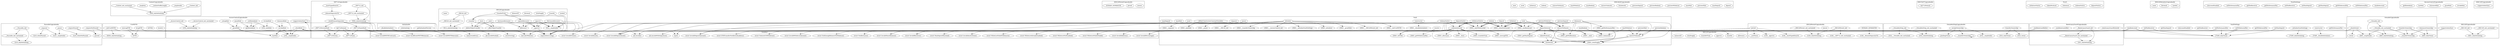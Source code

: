 strict digraph {
subgraph cluster_5002_ContextUpgradeable {
label = "ContextUpgradeable"
"5002___Context_init" [label="__Context_init"]
"5002__msgSender" [label="_msgSender"]
"5002__contextSuffixLength" [label="_contextSuffixLength"]
"5002__msgData" [label="_msgData"]
"5002___Context_init_unchained" [label="__Context_init_unchained"]
"5002___Context_init" -> "5002_onlyInitializing"
"5002___Context_init_unchained" -> "5002_onlyInitializing"
}subgraph cluster_3088_Initializable {
label = "Initializable"
"3088__getInitializedVersion" [label="_getInitializedVersion"]
"3088__isInitializing" [label="_isInitializing"]
"3088__disableInitializers" [label="_disableInitializers"]
}subgraph cluster_3216_PausableUpgradeable {
label = "PausableUpgradeable"
"3216___Pausable_init_unchained" [label="__Pausable_init_unchained"]
"3216_paused" [label="paused"]
"3216__requireNotPaused" [label="_requireNotPaused"]
"3216__requirePaused" [label="_requirePaused"]
"3216__pause" [label="_pause"]
"3216__unpause" [label="_unpause"]
"3216___Pausable_init" [label="__Pausable_init"]
"3216___Pausable_init" -> "3216___Pausable_init_unchained"
"3216__pause" -> "3216__msgSender"
"3216__unpause" -> "3216__msgSender"
"3216___Pausable_init" -> "3216_onlyInitializing"
"3216__unpause" -> "3216_whenPaused"
"3216__requireNotPaused" -> "3216_paused"
"3216__requirePaused" -> "3216_paused"
"3216__pause" -> "3216_whenNotPaused"
"3216___Pausable_init_unchained" -> "3216_onlyInitializing"
}subgraph cluster_4245_IERC20PermitUpgradeable {
label = "IERC20PermitUpgradeable"
"4245_nonces" [label="nonces"]
"4245_permit" [label="permit"]
"4245_DOMAIN_SEPARATOR" [label="DOMAIN_SEPARATOR"]
}subgraph cluster_3992_IERC20Upgradeable {
label = "IERC20Upgradeable"
"3992_allowance" [label="allowance"]
"3992_transfer" [label="transfer"]
"3992_approve" [label="approve"]
"3992_transferFrom" [label="transferFrom"]
"3992_totalSupply" [label="totalSupply"]
"3992_balanceOf" [label="balanceOf"]
}subgraph cluster_2352_AccessControlUpgradeable {
label = "AccessControlUpgradeable"
"2352__setRoleAdmin" [label="_setRoleAdmin"]
"2352__setupRole" [label="_setupRole"]
"2352__grantRole" [label="_grantRole"]
"2352_revokeRole" [label="revokeRole"]
"2352__checkRole" [label="_checkRole"]
"2352_supportsInterface" [label="supportsInterface"]
"2352_getRoleAdmin" [label="getRoleAdmin"]
"2352__revokeRole" [label="_revokeRole"]
"2352___AccessControl_init_unchained" [label="__AccessControl_init_unchained"]
"2352_grantRole" [label="grantRole"]
"2352_hasRole" [label="hasRole"]
"2352___AccessControl_init" [label="__AccessControl_init"]
"2352_renounceRole" [label="renounceRole"]
"2352___AccessControl_init" -> "2352_onlyInitializing"
"2352__setRoleAdmin" -> "2352_getRoleAdmin"
"2352_renounceRole" -> "2352__msgSender"
"2352__grantRole" -> "2352__msgSender"
"2352_supportsInterface" -> "2352_supportsInterface"
"2352__checkRole" -> "2352_hasRole"
"2352___AccessControl_init_unchained" -> "2352_onlyInitializing"
"2352_revokeRole" -> "2352__revokeRole"
"2352__revokeRole" -> "2352_hasRole"
"2352_grantRole" -> "2352_onlyRole"
"2352_renounceRole" -> "2352__revokeRole"
"2352__setupRole" -> "2352__grantRole"
"2352_revokeRole" -> "2352_onlyRole"
"2352_revokeRole" -> "2352_getRoleAdmin"
"2352_grantRole" -> "2352__grantRole"
"2352_grantRole" -> "2352_getRoleAdmin"
"2352__revokeRole" -> "2352__msgSender"
"2352__checkRole" -> "2352__checkRole"
"2352__checkRole" -> "2352__msgSender"
"2352__grantRole" -> "2352_hasRole"
}subgraph cluster_30004_UseWETH {
label = "UseWETH"
"30004_receive" [label="receive"]
"30004_wETH" [label="wETH"]
"30004_wETHA" [label="wETHA"]
"30004_wrapETH" [label="wrapETH"]
"30004_unwrapETH" [label="unwrapETH"]
"30004__initUseWETH" [label="_initUseWETH"]
"30004_unwrapETH" -> "30004_wETH"
"30004_wrapETH" -> "30004_wETH"
"30004__initUseWETH" -> "30004_onlyInitializing"
}subgraph cluster_5956_EIP712Upgradeable {
label = "EIP712Upgradeable"
"5956__EIP712VersionHash" [label="_EIP712VersionHash"]
"5956___EIP712_init_unchained" [label="__EIP712_init_unchained"]
"5956__EIP712NameHash" [label="_EIP712NameHash"]
"5956___EIP712_init" [label="__EIP712_init"]
"5956__hashTypedDataV4" [label="_hashTypedDataV4"]
"5956__domainSeparatorV4" [label="_domainSeparatorV4"]
"5956__EIP712Name" [label="_EIP712Name"]
"5956__buildDomainSeparator" [label="_buildDomainSeparator"]
"5956__EIP712Version" [label="_EIP712Version"]
"5956_eip712Domain" [label="eip712Domain"]
"5956__EIP712NameHash" -> "5956__EIP712Name"
"5956__buildDomainSeparator" -> "5956__EIP712NameHash"
"5956___EIP712_init" -> "5956_onlyInitializing"
"5956_eip712Domain" -> "5956__EIP712Name"
"5956___EIP712_init_unchained" -> "5956_onlyInitializing"
"5956___EIP712_init" -> "5956___EIP712_init_unchained"
"5956__domainSeparatorV4" -> "5956__buildDomainSeparator"
"5956__hashTypedDataV4" -> "5956__domainSeparatorV4"
"5956__buildDomainSeparator" -> "5956__EIP712VersionHash"
"5956__EIP712VersionHash" -> "5956__EIP712Version"
"5956_eip712Domain" -> "5956__EIP712Version"
}subgraph cluster_25801_Vault {
label = "Vault"
"25801_mint" [label="mint"]
"25801_withdrawNative" [label="withdrawNative"]
"25801_previewMint" [label="previewMint"]
"25801_maxWithdraw" [label="maxWithdraw"]
"25801_deposit" [label="deposit"]
"25801_slitherConstructorConstantVariables" [label="slitherConstructorConstantVariables"]
"25801_redeemNative" [label="redeemNative"]
"25801_withdraw" [label="withdraw"]
"25801_previewDeposit" [label="previewDeposit"]
"25801_redeem" [label="redeem"]
"25801__redeemInternal" [label="_redeemInternal"]
"25801_receive" [label="receive"]
"25801_rebalance" [label="rebalance"]
"25801__depositInternal" [label="_depositInternal"]
"25801_previewWithdraw" [label="previewWithdraw"]
"25801_tokenPerAsset" [label="tokenPerAsset"]
"25801_constructor" [label="constructor"]
"25801_depositNative" [label="depositNative"]
"25801_initialize" [label="initialize"]
"25801_totalAssets" [label="totalAssets"]
"25801_pause" [label="pause"]
"25801_convertToShares" [label="convertToShares"]
"25801_maxRedeem" [label="maxRedeem"]
"25801_unpause" [label="unpause"]
"25801_convertToAssets" [label="convertToAssets"]
"25801_asset" [label="asset"]
"25801_maxMint" [label="maxMint"]
"25801_previewRedeem" [label="previewRedeem"]
"25801_maxDeposit" [label="maxDeposit"]
"25801_initialize" -> "25801___ERC20_init"
"25801_rebalance" -> "25801_getPerformanceFee"
"25801_deposit" -> "25801_nonReentrant"
"25801__depositInternal" -> "25801_balanceOf"
"25801_rebalance" -> "25801_getFeeReceiver"
"25801__redeemInternal" -> "25801_wETHA"
"25801__redeemInternal" -> "25801_getWithdrawalFee"
"25801__redeemInternal" -> "25801_allowance"
"25801_initialize" -> "25801__transferOwnership"
"25801_depositNative" -> "25801_whenNotPaused"
"25801_convertToAssets" -> "25801_totalAssets"
"25801_mint" -> "25801_nonReentrant"
"25801_redeem" -> "25801_nonReentrant"
"25801_convertToAssets" -> "25801_totalSupply"
"25801_withdrawNative" -> "25801__redeemInternal"
"25801_withdrawNative" -> "25801_wETHA"
"25801__redeemInternal" -> "25801__burn"
"25801_withdraw" -> "25801_nonReentrant"
"25801_initialize" -> "25801___AccessControl_init"
"25801_initialize" -> "25801__initializeVaultSettings"
"25801_depositNative" -> "25801_onlyWhiteListed"
"25801_convertToShares" -> "25801_totalSupply"
"25801_withdrawNative" -> "25801_whenNotPaused"
"25801_rebalance" -> "25801_whenNotPaused"
"25801_redeemNative" -> "25801__redeemInternal"
"25801_depositNative" -> "25801_wETHA"
"25801_maxWithdraw" -> "25801_balanceOf"
"25801__redeemInternal" -> "25801_totalAssets"
"25801_constructor" -> "25801__disableInitializers"
"25801__depositInternal" -> "25801_totalSupply"
"25801_receive" -> "25801_wETHA"
"25801_unpause" -> "25801__unpause"
"25801__redeemInternal" -> "25801_balanceOf"
"25801_mint" -> "25801__depositInternal"
"25801__redeemInternal" -> "25801_transferFrom"
"25801_redeem" -> "25801_whenNotPaused"
"25801_redeem" -> "25801__redeemInternal"
"25801_withdrawNative" -> "25801_nonReentrant"
"25801__depositInternal" -> "25801_totalAssets"
"25801_deposit" -> "25801__depositInternal"
"25801_pause" -> "25801_onlyRole"
"25801_mint" -> "25801_whenNotPaused"
"25801_redeemNative" -> "25801_wETHA"
"25801__depositInternal" -> "25801__mint"
"25801_withdraw" -> "25801_whenNotPaused"
"25801__redeemInternal" -> "25801_getFeeReceiver"
"25801_convertToShares" -> "25801_totalAssets"
"25801_tokenPerAsset" -> "25801_totalAssets"
"25801_rebalance" -> "25801_totalSupply"
"25801_initialize" -> "25801_initializer"
"25801_redeemNative" -> "25801_whenNotPaused"
"25801_mint" -> "25801_onlyWhiteListed"
"25801_withdraw" -> "25801_onlyWhiteListed"
"25801__redeemInternal" -> "25801_totalSupply"
"25801_tokenPerAsset" -> "25801_totalSupply"
"25801__depositInternal" -> "25801_getMaxDeposit"
"25801_depositNative" -> "25801_nonReentrant"
"25801_withdraw" -> "25801__redeemInternal"
"25801__redeemInternal" -> "25801_unwrapETH"
"25801_deposit" -> "25801_onlyWhiteListed"
"25801_redeemNative" -> "25801_nonReentrant"
"25801_rebalance" -> "25801_nonReentrant"
"25801_depositNative" -> "25801__depositInternal"
"25801__depositInternal" -> "25801_tokenPerAsset"
"25801_maxRedeem" -> "25801_balanceOf"
"25801_rebalance" -> "25801__mint"
"25801_unpause" -> "25801_onlyRole"
"25801_pause" -> "25801__pause"
"25801_redeemNative" -> "25801_onlyWhiteListed"
"25801_rebalance" -> "25801_totalAssets"
"25801_initialize" -> "25801__grantRole"
"25801_withdrawNative" -> "25801_onlyWhiteListed"
"25801_initialize" -> "25801___ERC20Permit_init"
"25801_initialize" -> "25801__initUseWETH"
"25801_redeem" -> "25801_onlyWhiteListed"
"25801_deposit" -> "25801_whenNotPaused"
}subgraph cluster_3914_ERC20Upgradeable {
label = "ERC20Upgradeable"
"3914_symbol" [label="symbol"]
"3914_transfer" [label="transfer"]
"3914_totalSupply" [label="totalSupply"]
"3914_increaseAllowance" [label="increaseAllowance"]
"3914_approve" [label="approve"]
"3914_decreaseAllowance" [label="decreaseAllowance"]
"3914__mint" [label="_mint"]
"3914_decimals" [label="decimals"]
"3914_balanceOf" [label="balanceOf"]
"3914__beforeTokenTransfer" [label="_beforeTokenTransfer"]
"3914___ERC20_init" [label="__ERC20_init"]
"3914__transfer" [label="_transfer"]
"3914__spendAllowance" [label="_spendAllowance"]
"3914__afterTokenTransfer" [label="_afterTokenTransfer"]
"3914_transferFrom" [label="transferFrom"]
"3914___ERC20_init_unchained" [label="__ERC20_init_unchained"]
"3914__burn" [label="_burn"]
"3914__approve" [label="_approve"]
"3914_name" [label="name"]
"3914_allowance" [label="allowance"]
"3914_transferFrom" -> "3914__spendAllowance"
"3914_decreaseAllowance" -> "3914_allowance"
"3914__transfer" -> "3914__afterTokenTransfer"
"3914__spendAllowance" -> "3914__approve"
"3914_transfer" -> "3914__msgSender"
"3914__spendAllowance" -> "3914_allowance"
"3914_decreaseAllowance" -> "3914__approve"
"3914_transfer" -> "3914__transfer"
"3914_transferFrom" -> "3914__transfer"
"3914_approve" -> "3914__approve"
"3914_increaseAllowance" -> "3914__approve"
"3914__mint" -> "3914__beforeTokenTransfer"
"3914___ERC20_init_unchained" -> "3914_onlyInitializing"
"3914_increaseAllowance" -> "3914_allowance"
"3914_decreaseAllowance" -> "3914__msgSender"
"3914__burn" -> "3914__beforeTokenTransfer"
"3914__mint" -> "3914__afterTokenTransfer"
"3914__transfer" -> "3914__beforeTokenTransfer"
"3914__burn" -> "3914__afterTokenTransfer"
"3914___ERC20_init" -> "3914___ERC20_init_unchained"
"3914_approve" -> "3914__msgSender"
"3914___ERC20_init" -> "3914_onlyInitializing"
"3914_increaseAllowance" -> "3914__msgSender"
"3914_transferFrom" -> "3914__msgSender"
}subgraph cluster_2894_IERC4626Upgradeable {
label = "IERC4626Upgradeable"
"2894_deposit" [label="deposit"]
"2894_maxDeposit" [label="maxDeposit"]
"2894_previewMint" [label="previewMint"]
"2894_maxMint" [label="maxMint"]
"2894_previewWithdraw" [label="previewWithdraw"]
"2894_previewRedeem" [label="previewRedeem"]
"2894_previewDeposit" [label="previewDeposit"]
"2894_totalAssets" [label="totalAssets"]
"2894_convertToAssets" [label="convertToAssets"]
"2894_maxRedeem" [label="maxRedeem"]
"2894_maxWithdraw" [label="maxWithdraw"]
"2894_convertToShares" [label="convertToShares"]
"2894_redeem" [label="redeem"]
"2894_withdraw" [label="withdraw"]
"2894_asset" [label="asset"]
"2894_mint" [label="mint"]
}subgraph cluster_4184_ERC20PermitUpgradeable {
label = "ERC20PermitUpgradeable"
"4184_DOMAIN_SEPARATOR" [label="DOMAIN_SEPARATOR"]
"4184___ERC20Permit_init" [label="__ERC20Permit_init"]
"4184__useNonce" [label="_useNonce"]
"4184_nonces" [label="nonces"]
"4184___ERC20Permit_init_unchained" [label="__ERC20Permit_init_unchained"]
"4184_permit" [label="permit"]
"4184_permit" -> "4184__approve"
"4184___ERC20Permit_init" -> "4184_onlyInitializing"
"4184_permit" -> "4184__useNonce"
"4184___ERC20Permit_init" -> "4184___EIP712_init_unchained"
"4184_permit" -> "4184__hashTypedDataV4"
"4184___ERC20Permit_init_unchained" -> "4184_onlyInitializing"
"4184_DOMAIN_SEPARATOR" -> "4184__domainSeparatorV4"
}subgraph cluster_2532_Ownable2StepUpgradeable {
label = "Ownable2StepUpgradeable"
"2532_transferOwnership" [label="transferOwnership"]
"2532___Ownable2Step_init_unchained" [label="__Ownable2Step_init_unchained"]
"2532_acceptOwnership" [label="acceptOwnership"]
"2532_pendingOwner" [label="pendingOwner"]
"2532__transferOwnership" [label="_transferOwnership"]
"2532___Ownable2Step_init" [label="__Ownable2Step_init"]
"2532___Ownable2Step_init" -> "2532_onlyInitializing"
"2532___Ownable2Step_init_unchained" -> "2532_onlyInitializing"
"2532_acceptOwnership" -> "2532__transferOwnership"
"2532___Ownable2Step_init" -> "2532___Ownable_init_unchained"
"2532_transferOwnership" -> "2532_onlyOwner"
"2532_acceptOwnership" -> "2532_pendingOwner"
"2532__transferOwnership" -> "2532__transferOwnership"
"2532_transferOwnership" -> "2532_owner"
"2532_acceptOwnership" -> "2532__msgSender"
}subgraph cluster_3301_ReentrancyGuardUpgradeable {
label = "ReentrancyGuardUpgradeable"
"3301__reentrancyGuardEntered" [label="_reentrancyGuardEntered"]
"3301___ReentrancyGuard_init_unchained" [label="__ReentrancyGuard_init_unchained"]
"3301__nonReentrantBefore" [label="_nonReentrantBefore"]
"3301__nonReentrantAfter" [label="_nonReentrantAfter"]
"3301___ReentrancyGuard_init" [label="__ReentrancyGuard_init"]
"3301___ReentrancyGuard_init" -> "3301___ReentrancyGuard_init_unchained"
"3301___ReentrancyGuard_init_unchained" -> "3301_onlyInitializing"
"3301___ReentrancyGuard_init" -> "3301_onlyInitializing"
}subgraph cluster_27495_VaultSettings {
label = "VaultSettings"
"27495_getPerformanceFee" [label="getPerformanceFee"]
"27495_setFeeReceiver" [label="setFeeReceiver"]
"27495_constructor" [label="constructor"]
"27495_enableAccount" [label="enableAccount"]
"27495_getWithdrawalFee" [label="getWithdrawalFee"]
"27495_setPerformanceFee" [label="setPerformanceFee"]
"27495_setMaxDeposit" [label="setMaxDeposit"]
"27495_getFeeReceiver" [label="getFeeReceiver"]
"27495_isAccountEnabled" [label="isAccountEnabled"]
"27495_getMaxDeposit" [label="getMaxDeposit"]
"27495__initializeVaultSettings" [label="_initializeVaultSettings"]
"27495_setWithdrawalFee" [label="setWithdrawalFee"]
"27495_setWithdrawalFee" -> "27495_onlyOwner"
"27495__initializeVaultSettings" -> "27495_onlyInitializing"
"27495_setPerformanceFee" -> "27495_onlyOwner"
"27495_setFeeReceiver" -> "27495_onlyOwner"
"27495_setMaxDeposit" -> "27495_onlyOwner"
"27495_enableAccount" -> "27495_onlyOwner"
"27495_constructor" -> "27495__disableInitializers"
}subgraph cluster_2919_IERC5267Upgradeable {
label = "IERC5267Upgradeable"
"2919_eip712Domain" [label="eip712Domain"]
}subgraph cluster_2665_OwnableUpgradeable {
label = "OwnableUpgradeable"
"2665_renounceOwnership" [label="renounceOwnership"]
"2665___Ownable_init_unchained" [label="__Ownable_init_unchained"]
"2665_transferOwnership" [label="transferOwnership"]
"2665_owner" [label="owner"]
"2665__transferOwnership" [label="_transferOwnership"]
"2665__checkOwner" [label="_checkOwner"]
"2665___Ownable_init" [label="__Ownable_init"]
"2665___Ownable_init" -> "2665_onlyInitializing"
"2665__checkOwner" -> "2665_owner"
"2665_renounceOwnership" -> "2665__transferOwnership"
"2665___Ownable_init_unchained" -> "2665__msgSender"
"2665___Ownable_init_unchained" -> "2665_onlyInitializing"
"2665__checkOwner" -> "2665__msgSender"
"2665_transferOwnership" -> "2665_onlyOwner"
"2665___Ownable_init" -> "2665___Ownable_init_unchained"
"2665_transferOwnership" -> "2665__transferOwnership"
"2665_renounceOwnership" -> "2665_onlyOwner"
"2665___Ownable_init_unchained" -> "2665__transferOwnership"
}subgraph cluster_37867_IVault {
label = "IVault"
"37867_depositNative" [label="depositNative"]
"37867_redeemNative" [label="redeemNative"]
"37867_rebalance" [label="rebalance"]
"37867_tokenPerAsset" [label="tokenPerAsset"]
"37867_withdrawNative" [label="withdrawNative"]
}subgraph cluster_4209_IERC20MetadataUpgradeable {
label = "IERC20MetadataUpgradeable"
"4209_symbol" [label="symbol"]
"4209_decimals" [label="decimals"]
"4209_name" [label="name"]
}subgraph cluster_6001_ERC165Upgradeable {
label = "ERC165Upgradeable"
"6001_supportsInterface" [label="supportsInterface"]
"6001___ERC165_init_unchained" [label="__ERC165_init_unchained"]
"6001___ERC165_init" [label="__ERC165_init"]
"6001___ERC165_init_unchained" -> "6001_onlyInitializing"
"6001___ERC165_init" -> "6001_onlyInitializing"
}subgraph cluster_38008_IVaultSettings {
label = "IVaultSettings"
"38008_enableAccount" [label="enableAccount"]
"38008_setWithdrawalFee" [label="setWithdrawalFee"]
"38008_getWithdrawalFee" [label="getWithdrawalFee"]
"38008_getMaxDeposit" [label="getMaxDeposit"]
"38008_setMaxDeposit" [label="setMaxDeposit"]
"38008_setFeeReceiver" [label="setFeeReceiver"]
"38008_getPerformanceFee" [label="getPerformanceFee"]
"38008_getFeeReceiver" [label="getFeeReceiver"]
"38008_setPerformanceFee" [label="setPerformanceFee"]
"38008_isAccountEnabled" [label="isAccountEnabled"]
}subgraph cluster_2425_IAccessControlUpgradeable {
label = "IAccessControlUpgradeable"
"2425_revokeRole" [label="revokeRole"]
"2425_grantRole" [label="grantRole"]
"2425_renounceRole" [label="renounceRole"]
"2425_hasRole" [label="hasRole"]
"2425_getRoleAdmin" [label="getRoleAdmin"]
}subgraph cluster_6013_IERC165Upgradeable {
label = "IERC165Upgradeable"
"6013_supportsInterface" [label="supportsInterface"]
}subgraph cluster_solidity {
label = "[Solidity]"
"abi.encode()" 
"revert WhiteListFailedToAdd()" 
"revert(string)" 
"revert WhiteListNotEnabled()" 
"revert InvalidOwner()" 
"revert InvalidAsset()" 
"revert ETHTransferNotAllowed(address)" 
"revert InvalidWETHContract()" 
"revert InvalidWithdrawAmount()" 
"revert InvalidShareBalance()" 
"revert InvalidAssetsState()" 
"type()" 
"revert InvalidDepositAsset()" 
"require(bool,string)" 
"abi.encodePacked()" 
"abi.encodeWithSignature()" 
"revert InvalidAddress()" 
"revert InvalidDepositAmount()" 
"revert NoAssetsToWithdraw()" 
"balance(address)" 
"revert InsufficientWETHBalance()" 
"revert WhiteListFailedToRemove()" 
"revert InvalidReceiver()" 
"revert NoAllowance()" 
"revert WhiteListAlreadyEnabled()" 
"revert InvalidWETHAmount()" 
"revert MaxDepositReached()" 
"revert NotEnoughBalanceToWithdraw()" 
"revert InvalidPercentage()" 
"keccak256(bytes)" 
"30004_unwrapETH" -> "revert InsufficientWETHBalance()"
"5956_eip712Domain" -> "require(bool,string)"
"2665__checkOwner" -> "require(bool,string)"
"25801__depositInternal" -> "revert InvalidAssetsState()"
"5956__buildDomainSeparator" -> "keccak256(bytes)"
"25801__depositInternal" -> "revert InvalidShareBalance()"
"2352_renounceRole" -> "require(bool,string)"
"25801__redeemInternal" -> "revert NotEnoughBalanceToWithdraw()"
"2352__checkRole" -> "revert(string)"
"25801_slitherConstructorConstantVariables" -> "keccak256(bytes)"
"27495_enableAccount" -> "revert WhiteListAlreadyEnabled()"
"25801_initialize" -> "revert InvalidAsset()"
"30004_wrapETH" -> "balance(address)"
"30004__initUseWETH" -> "revert InvalidWETHContract()"
"3914__mint" -> "require(bool,string)"
"25801_depositNative" -> "abi.encodeWithSignature()"
"25801_deposit" -> "revert InvalidDepositAmount()"
"6001_supportsInterface" -> "type()"
"27495_setFeeReceiver" -> "revert InvalidAddress()"
"4184_permit" -> "require(bool,string)"
"3914__burn" -> "require(bool,string)"
"3914__spendAllowance" -> "require(bool,string)"
"30004_unwrapETH" -> "revert InvalidWETHAmount()"
"3301__nonReentrantBefore" -> "require(bool,string)"
"25801__redeemInternal" -> "revert InvalidShareBalance()"
"25801__redeemInternal" -> "revert NoAssetsToWithdraw()"
"30004_wrapETH" -> "revert InvalidWETHAmount()"
"3088__disableInitializers" -> "require(bool,string)"
"2352_supportsInterface" -> "type()"
"25801_receive" -> "revert ETHTransferNotAllowed(address)"
"25801_depositNative" -> "revert InvalidDepositAmount()"
"2352__checkRole" -> "abi.encodePacked()"
"2532_acceptOwnership" -> "require(bool,string)"
"3914__transfer" -> "require(bool,string)"
"25801_redeemNative" -> "revert InvalidDepositAsset()"
"27495_setPerformanceFee" -> "revert InvalidPercentage()"
"2665_transferOwnership" -> "require(bool,string)"
"27495_enableAccount" -> "revert WhiteListFailedToRemove()"
"3216__requireNotPaused" -> "require(bool,string)"
"25801_depositNative" -> "revert InvalidDepositAsset()"
"25801_mint" -> "revert InvalidDepositAmount()"
"4184_permit" -> "abi.encode()"
"25801__redeemInternal" -> "revert NoAllowance()"
"25801__redeemInternal" -> "revert InvalidWithdrawAmount()"
"27495_enableAccount" -> "revert WhiteListFailedToAdd()"
"27495_setWithdrawalFee" -> "revert InvalidPercentage()"
"25801__depositInternal" -> "revert InvalidReceiver()"
"5956__EIP712VersionHash" -> "keccak256(bytes)"
"27495_enableAccount" -> "revert WhiteListNotEnabled()"
"3216__requirePaused" -> "require(bool,string)"
"3914__approve" -> "require(bool,string)"
"25801__redeemInternal" -> "revert InvalidReceiver()"
"4184_permit" -> "keccak256(bytes)"
"25801_initialize" -> "revert InvalidOwner()"
"5956__buildDomainSeparator" -> "abi.encode()"
"5956__EIP712NameHash" -> "keccak256(bytes)"
"25801__depositInternal" -> "revert MaxDepositReached()"
"25801_withdrawNative" -> "revert InvalidDepositAsset()"
"3914_decreaseAllowance" -> "require(bool,string)"
}"25801_previewMint" -> "25801_convertToAssets"
"25801_previewDeposit" -> "25801_convertToShares"
"25801_previewWithdraw" -> "25801_convertToShares"
"25801_maxWithdraw" -> "25801_convertToAssets"
"25801_mint" -> "25801_convertToAssets"
"25801_withdraw" -> "25801_convertToShares"
"25801_previewRedeem" -> "25801_convertToAssets"
"25801_withdrawNative" -> "25801_convertToShares"
"25801__redeemInternal" -> "3992_transfer"
}